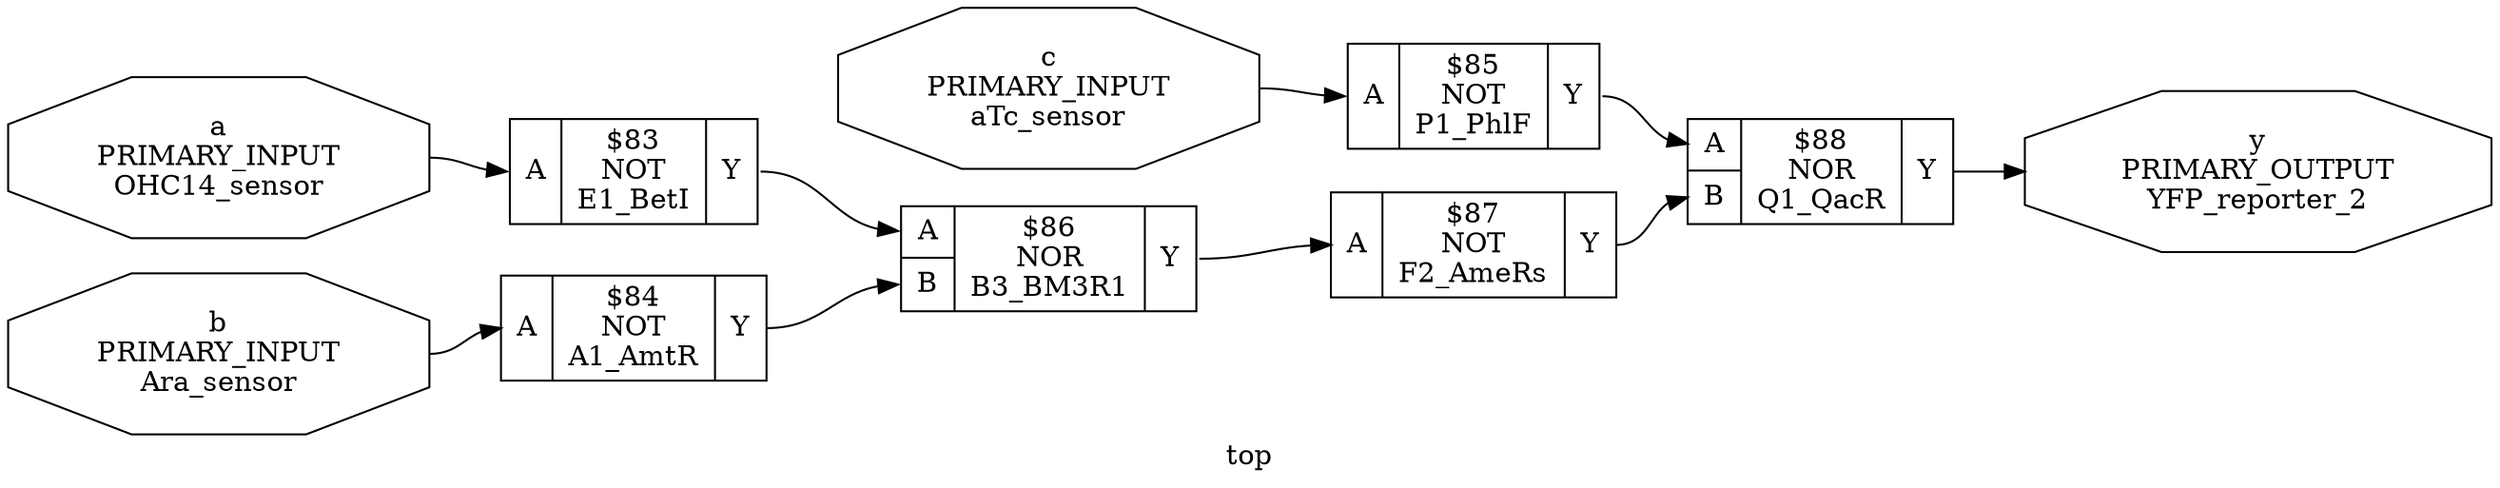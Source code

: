 digraph "top" {
label="top";
rankdir="LR";
remincross=true;
n6 [ shape=octagon, label="a\nPRIMARY_INPUT\nOHC14_sensor", fontcolor="black"];
n7 [ shape=octagon, label="b\nPRIMARY_INPUT\nAra_sensor", fontcolor="black"];
n8 [ shape=octagon, label="c\nPRIMARY_INPUT\naTc_sensor", fontcolor="black"];
n9 [ shape=octagon, label="y\nPRIMARY_OUTPUT\nYFP_reporter_2", fontcolor="black"];
c12 [ shape=record, label="{{<p10> A}|$83\nNOT\nE1_BetI|{<p11> Y}}",  ];
c13 [ shape=record, label="{{<p10> A}|$84\nNOT\nA1_AmtR|{<p11> Y}}",  ];
c14 [ shape=record, label="{{<p10> A}|$85\nNOT\nP1_PhlF|{<p11> Y}}",  ];
c16 [ shape=record, label="{{<p10> A|<p15> B}|$86\nNOR\nB3_BM3R1|{<p11> Y}}",  ];
c17 [ shape=record, label="{{<p10> A}|$87\nNOT\nF2_AmeRs|{<p11> Y}}",  ];
c18 [ shape=record, label="{{<p10> A|<p15> B}|$88\nNOR\nQ1_QacR|{<p11> Y}}",  ];
c12:p11:e -> c16:p10:w [color="black", fontcolor="black", label=""];
c13:p11:e -> c16:p15:w [color="black", fontcolor="black", label=""];
c14:p11:e -> c18:p10:w [color="black", fontcolor="black", label=""];
c16:p11:e -> c17:p10:w [color="black", fontcolor="black", label=""];
c17:p11:e -> c18:p15:w [color="black", fontcolor="black", label=""];
n6:e -> c12:p10:w [color="black", fontcolor="black", label=""];
n7:e -> c13:p10:w [color="black", fontcolor="black", label=""];
n8:e -> c14:p10:w [color="black", fontcolor="black", label=""];
c18:p11:e -> n9:w [color="black", fontcolor="black", label=""];
}
